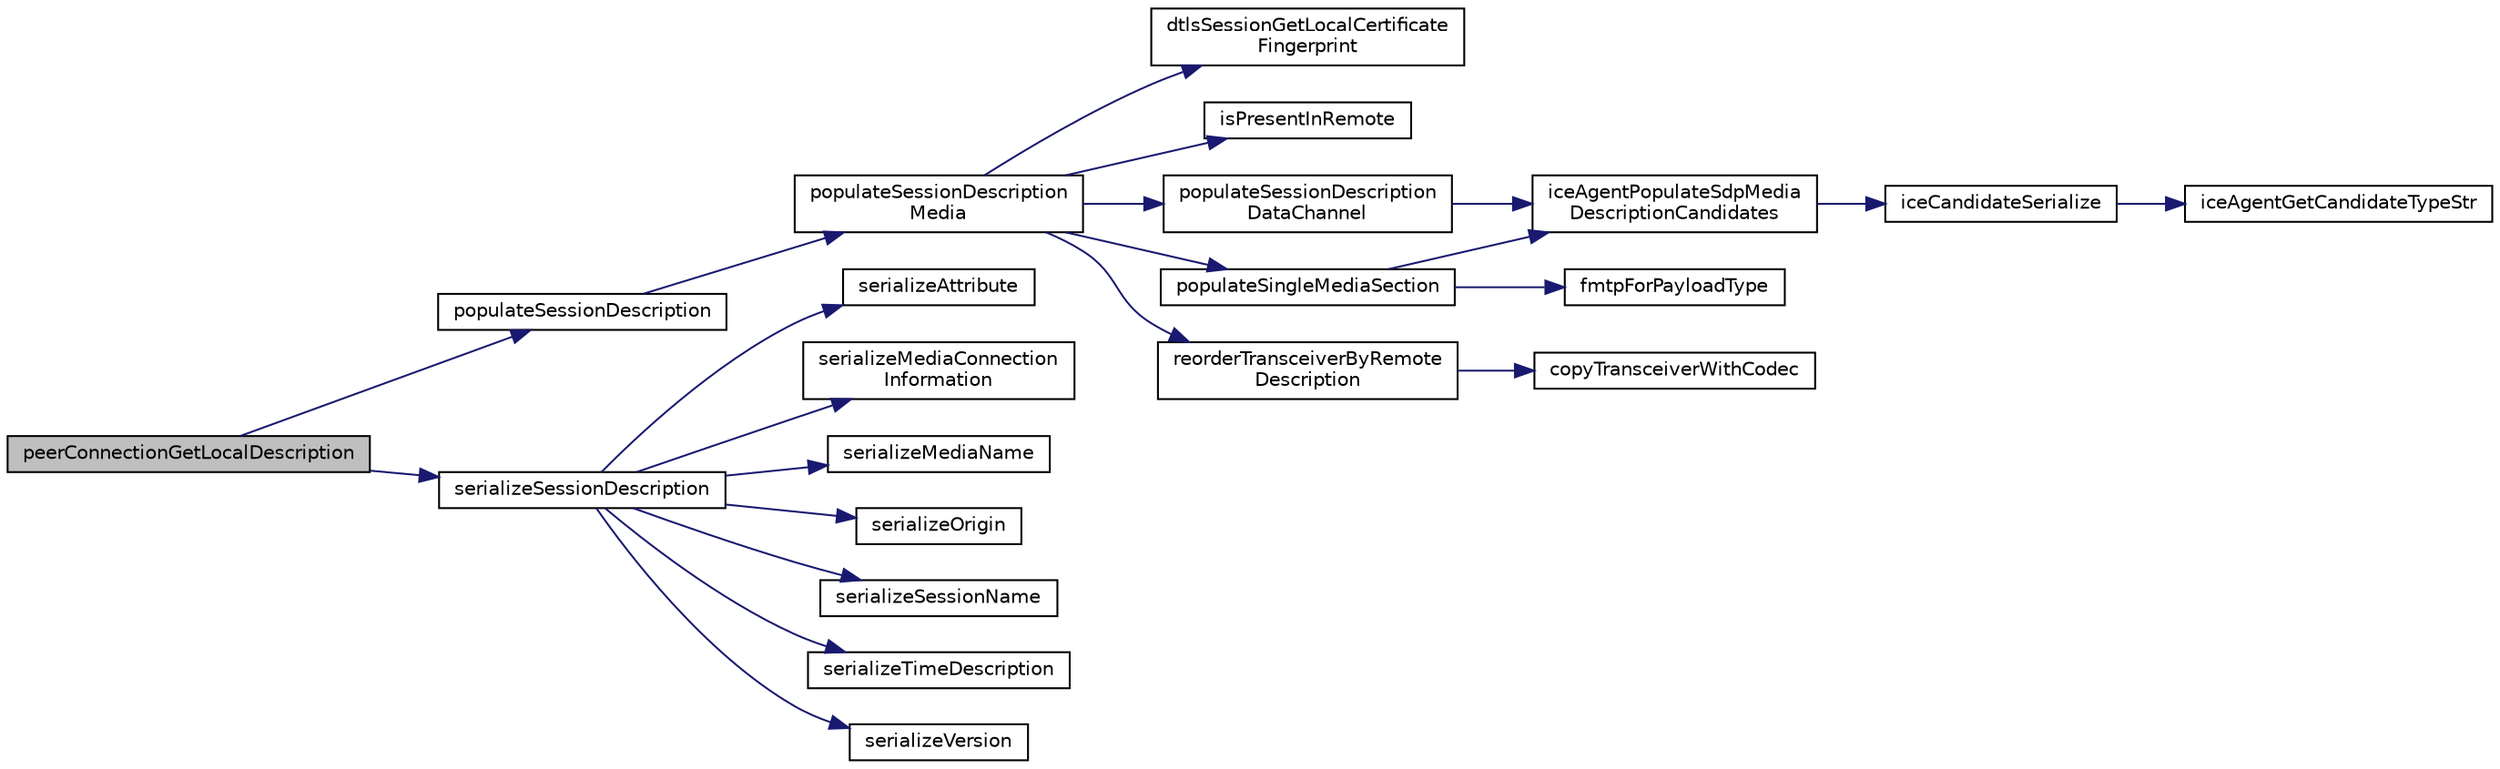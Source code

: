 digraph "peerConnectionGetLocalDescription"
{
 // LATEX_PDF_SIZE
  edge [fontname="Helvetica",fontsize="10",labelfontname="Helvetica",labelfontsize="10"];
  node [fontname="Helvetica",fontsize="10",shape=record];
  rankdir="LR";
  Node1 [label="peerConnectionGetLocalDescription",height=0.2,width=0.4,color="black", fillcolor="grey75", style="filled", fontcolor="black",tooltip=" "];
  Node1 -> Node2 [color="midnightblue",fontsize="10",style="solid",fontname="Helvetica"];
  Node2 [label="populateSessionDescription",height=0.2,width=0.4,color="black", fillcolor="white", style="filled",URL="$SessionDescription_8c.html#a61cd534b376d8c202cc37711aebd3640",tooltip=" "];
  Node2 -> Node3 [color="midnightblue",fontsize="10",style="solid",fontname="Helvetica"];
  Node3 [label="populateSessionDescription\lMedia",height=0.2,width=0.4,color="black", fillcolor="white", style="filled",URL="$SessionDescription_8c.html#a1f9d1d11409965815589bc2fdccb5168",tooltip=" "];
  Node3 -> Node4 [color="midnightblue",fontsize="10",style="solid",fontname="Helvetica"];
  Node4 [label="dtlsSessionGetLocalCertificate\lFingerprint",height=0.2,width=0.4,color="black", fillcolor="white", style="filled",URL="$Dtls_8h.html#a6496e3bbe9fbc063a59c1d19a1732e92",tooltip=" "];
  Node3 -> Node5 [color="midnightblue",fontsize="10",style="solid",fontname="Helvetica"];
  Node5 [label="isPresentInRemote",height=0.2,width=0.4,color="black", fillcolor="white", style="filled",URL="$SessionDescription_8c.html#a898075fcd147ac2e41ea84a3bdba0df6",tooltip=" "];
  Node3 -> Node6 [color="midnightblue",fontsize="10",style="solid",fontname="Helvetica"];
  Node6 [label="populateSessionDescription\lDataChannel",height=0.2,width=0.4,color="black", fillcolor="white", style="filled",URL="$SessionDescription_8c.html#a6d4a7bcbc9ce3f26093010f4b249d2f0",tooltip=" "];
  Node6 -> Node7 [color="midnightblue",fontsize="10",style="solid",fontname="Helvetica"];
  Node7 [label="iceAgentPopulateSdpMedia\lDescriptionCandidates",height=0.2,width=0.4,color="black", fillcolor="white", style="filled",URL="$IceAgent_8c.html#a6288421972b3666ba5a64fd91441dadb",tooltip=" "];
  Node7 -> Node8 [color="midnightblue",fontsize="10",style="solid",fontname="Helvetica"];
  Node8 [label="iceCandidateSerialize",height=0.2,width=0.4,color="black", fillcolor="white", style="filled",URL="$IceAgent_8c.html#a8c504c09cfea8efaf7869b8de9ec558c",tooltip=" "];
  Node8 -> Node9 [color="midnightblue",fontsize="10",style="solid",fontname="Helvetica"];
  Node9 [label="iceAgentGetCandidateTypeStr",height=0.2,width=0.4,color="black", fillcolor="white", style="filled",URL="$IceAgent_8c.html#a58c93902e850d579024bde109e85ab8b",tooltip=" "];
  Node3 -> Node10 [color="midnightblue",fontsize="10",style="solid",fontname="Helvetica"];
  Node10 [label="populateSingleMediaSection",height=0.2,width=0.4,color="black", fillcolor="white", style="filled",URL="$SessionDescription_8c.html#a9c998f5f03d61975f44eee8599cf6ab6",tooltip=" "];
  Node10 -> Node11 [color="midnightblue",fontsize="10",style="solid",fontname="Helvetica"];
  Node11 [label="fmtpForPayloadType",height=0.2,width=0.4,color="black", fillcolor="white", style="filled",URL="$SessionDescription_8c.html#ae0d3753b41afc5f9a6f4c2aa4af3b4d8",tooltip=" "];
  Node10 -> Node7 [color="midnightblue",fontsize="10",style="solid",fontname="Helvetica"];
  Node3 -> Node12 [color="midnightblue",fontsize="10",style="solid",fontname="Helvetica"];
  Node12 [label="reorderTransceiverByRemote\lDescription",height=0.2,width=0.4,color="black", fillcolor="white", style="filled",URL="$SessionDescription_8c.html#a937200a064981dd749ddba9fe6866313",tooltip=" "];
  Node12 -> Node13 [color="midnightblue",fontsize="10",style="solid",fontname="Helvetica"];
  Node13 [label="copyTransceiverWithCodec",height=0.2,width=0.4,color="black", fillcolor="white", style="filled",URL="$SessionDescription_8c.html#a397493f9492717b3d2f747bf0a80b630",tooltip=" "];
  Node1 -> Node14 [color="midnightblue",fontsize="10",style="solid",fontname="Helvetica"];
  Node14 [label="serializeSessionDescription",height=0.2,width=0.4,color="black", fillcolor="white", style="filled",URL="$Sdp_8h.html#a1e5c0750dbf14d9f67ad7ee68c417ac4",tooltip=" "];
  Node14 -> Node15 [color="midnightblue",fontsize="10",style="solid",fontname="Helvetica"];
  Node15 [label="serializeAttribute",height=0.2,width=0.4,color="black", fillcolor="white", style="filled",URL="$Serialize_8c.html#afa5128b447f8dfb2d9bf224d9d720db4",tooltip=" "];
  Node14 -> Node16 [color="midnightblue",fontsize="10",style="solid",fontname="Helvetica"];
  Node16 [label="serializeMediaConnection\lInformation",height=0.2,width=0.4,color="black", fillcolor="white", style="filled",URL="$Serialize_8c.html#a96dd428f998a5119c4c210ddf6e06810",tooltip=" "];
  Node14 -> Node17 [color="midnightblue",fontsize="10",style="solid",fontname="Helvetica"];
  Node17 [label="serializeMediaName",height=0.2,width=0.4,color="black", fillcolor="white", style="filled",URL="$Serialize_8c.html#ac0699e6126a01fe054413d26b9348343",tooltip=" "];
  Node14 -> Node18 [color="midnightblue",fontsize="10",style="solid",fontname="Helvetica"];
  Node18 [label="serializeOrigin",height=0.2,width=0.4,color="black", fillcolor="white", style="filled",URL="$Serialize_8c.html#acd10030eccbfc928aa360fc45f69c47c",tooltip=" "];
  Node14 -> Node19 [color="midnightblue",fontsize="10",style="solid",fontname="Helvetica"];
  Node19 [label="serializeSessionName",height=0.2,width=0.4,color="black", fillcolor="white", style="filled",URL="$Serialize_8c.html#a5ba4149920c4aa1834e1eb78987b4320",tooltip=" "];
  Node14 -> Node20 [color="midnightblue",fontsize="10",style="solid",fontname="Helvetica"];
  Node20 [label="serializeTimeDescription",height=0.2,width=0.4,color="black", fillcolor="white", style="filled",URL="$Serialize_8c.html#a16b10a96a9a84967e5aa8133c65ec33e",tooltip=" "];
  Node14 -> Node21 [color="midnightblue",fontsize="10",style="solid",fontname="Helvetica"];
  Node21 [label="serializeVersion",height=0.2,width=0.4,color="black", fillcolor="white", style="filled",URL="$Serialize_8c.html#a864e3e307a205326f3cd134c7492f35f",tooltip=" "];
}
